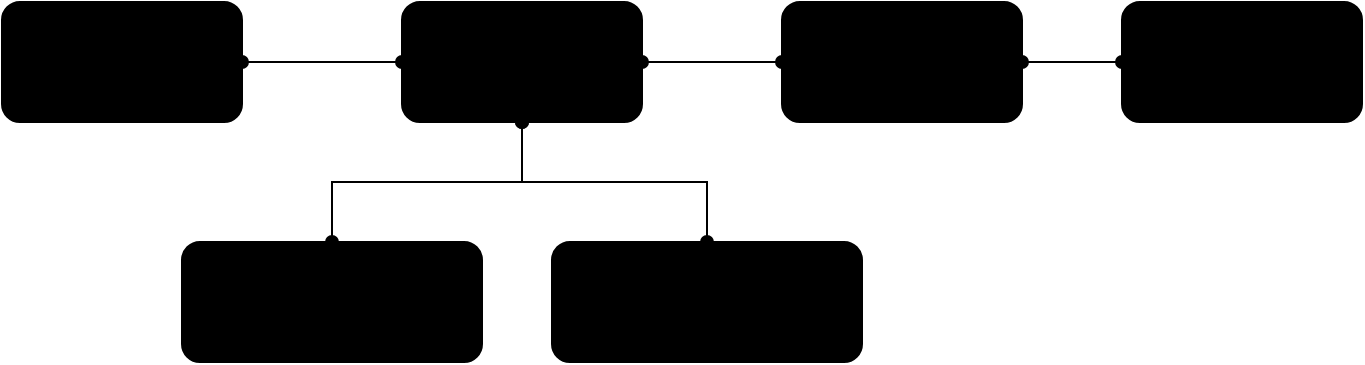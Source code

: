 <mxfile version="20.5.3" type="device"><diagram id="Y0V7YRWzcImHzIU6T8pf" name="architecture"><mxGraphModel dx="1051" dy="717" grid="1" gridSize="10" guides="1" tooltips="1" connect="1" arrows="1" fold="1" page="1" pageScale="1" pageWidth="850" pageHeight="1100" math="0" shadow="0"><root><mxCell id="0"/><mxCell id="1" parent="0"/><mxCell id="BrByUj-mqZnUE_gX4GOD-3" style="edgeStyle=orthogonalEdgeStyle;rounded=0;orthogonalLoop=1;jettySize=auto;html=1;startArrow=oval;startFill=1;endArrow=oval;endFill=1;" parent="1" source="BrByUj-mqZnUE_gX4GOD-1" target="BrByUj-mqZnUE_gX4GOD-2" edge="1"><mxGeometry relative="1" as="geometry"/></mxCell><mxCell id="BrByUj-mqZnUE_gX4GOD-1" value="WFR" style="rounded=1;whiteSpace=wrap;html=1;fillStyle=solid;fillColor=#000000;" parent="1" vertex="1"><mxGeometry x="85" y="140" width="120" height="60" as="geometry"/></mxCell><mxCell id="BrByUj-mqZnUE_gX4GOD-5" style="edgeStyle=orthogonalEdgeStyle;rounded=0;orthogonalLoop=1;jettySize=auto;html=1;startArrow=oval;startFill=1;endArrow=oval;endFill=1;" parent="1" source="BrByUj-mqZnUE_gX4GOD-2" target="BrByUj-mqZnUE_gX4GOD-4" edge="1"><mxGeometry relative="1" as="geometry"/></mxCell><mxCell id="BrByUj-mqZnUE_gX4GOD-9" style="edgeStyle=orthogonalEdgeStyle;rounded=0;orthogonalLoop=1;jettySize=auto;html=1;startArrow=oval;startFill=1;endArrow=oval;endFill=1;" parent="1" source="BrByUj-mqZnUE_gX4GOD-2" target="BrByUj-mqZnUE_gX4GOD-8" edge="1"><mxGeometry relative="1" as="geometry"/></mxCell><mxCell id="BrByUj-mqZnUE_gX4GOD-11" style="edgeStyle=orthogonalEdgeStyle;rounded=0;orthogonalLoop=1;jettySize=auto;html=1;startArrow=oval;startFill=1;endArrow=oval;endFill=1;" parent="1" source="BrByUj-mqZnUE_gX4GOD-2" target="BrByUj-mqZnUE_gX4GOD-10" edge="1"><mxGeometry relative="1" as="geometry"/></mxCell><mxCell id="BrByUj-mqZnUE_gX4GOD-2" value="SBC" style="rounded=1;whiteSpace=wrap;html=1;fillStyle=solid;fillColor=#000000;" parent="1" vertex="1"><mxGeometry x="285" y="140" width="120" height="60" as="geometry"/></mxCell><mxCell id="BrByUj-mqZnUE_gX4GOD-7" style="edgeStyle=orthogonalEdgeStyle;rounded=0;orthogonalLoop=1;jettySize=auto;html=1;startArrow=oval;startFill=1;endArrow=oval;endFill=1;" parent="1" source="BrByUj-mqZnUE_gX4GOD-4" target="BrByUj-mqZnUE_gX4GOD-6" edge="1"><mxGeometry relative="1" as="geometry"/></mxCell><mxCell id="BrByUj-mqZnUE_gX4GOD-4" value="PLC/VFD" style="rounded=1;whiteSpace=wrap;html=1;fillStyle=solid;fillColor=#000000;" parent="1" vertex="1"><mxGeometry x="475" y="140" width="120" height="60" as="geometry"/></mxCell><mxCell id="BrByUj-mqZnUE_gX4GOD-6" value="Motor/s" style="rounded=1;whiteSpace=wrap;html=1;fillStyle=solid;fillColor=#000000;" parent="1" vertex="1"><mxGeometry x="645" y="140" width="120" height="60" as="geometry"/></mxCell><mxCell id="BrByUj-mqZnUE_gX4GOD-8" value="MotorControl backend" style="rounded=1;whiteSpace=wrap;html=1;fillStyle=solid;fillColor=#000000;" parent="1" vertex="1"><mxGeometry x="175" y="260" width="150" height="60" as="geometry"/></mxCell><mxCell id="BrByUj-mqZnUE_gX4GOD-10" value="MotorControl frontend" style="rounded=1;whiteSpace=wrap;html=1;fillStyle=solid;fillColor=#000000;" parent="1" vertex="1"><mxGeometry x="360" y="260" width="155" height="60" as="geometry"/></mxCell></root></mxGraphModel></diagram></mxfile>